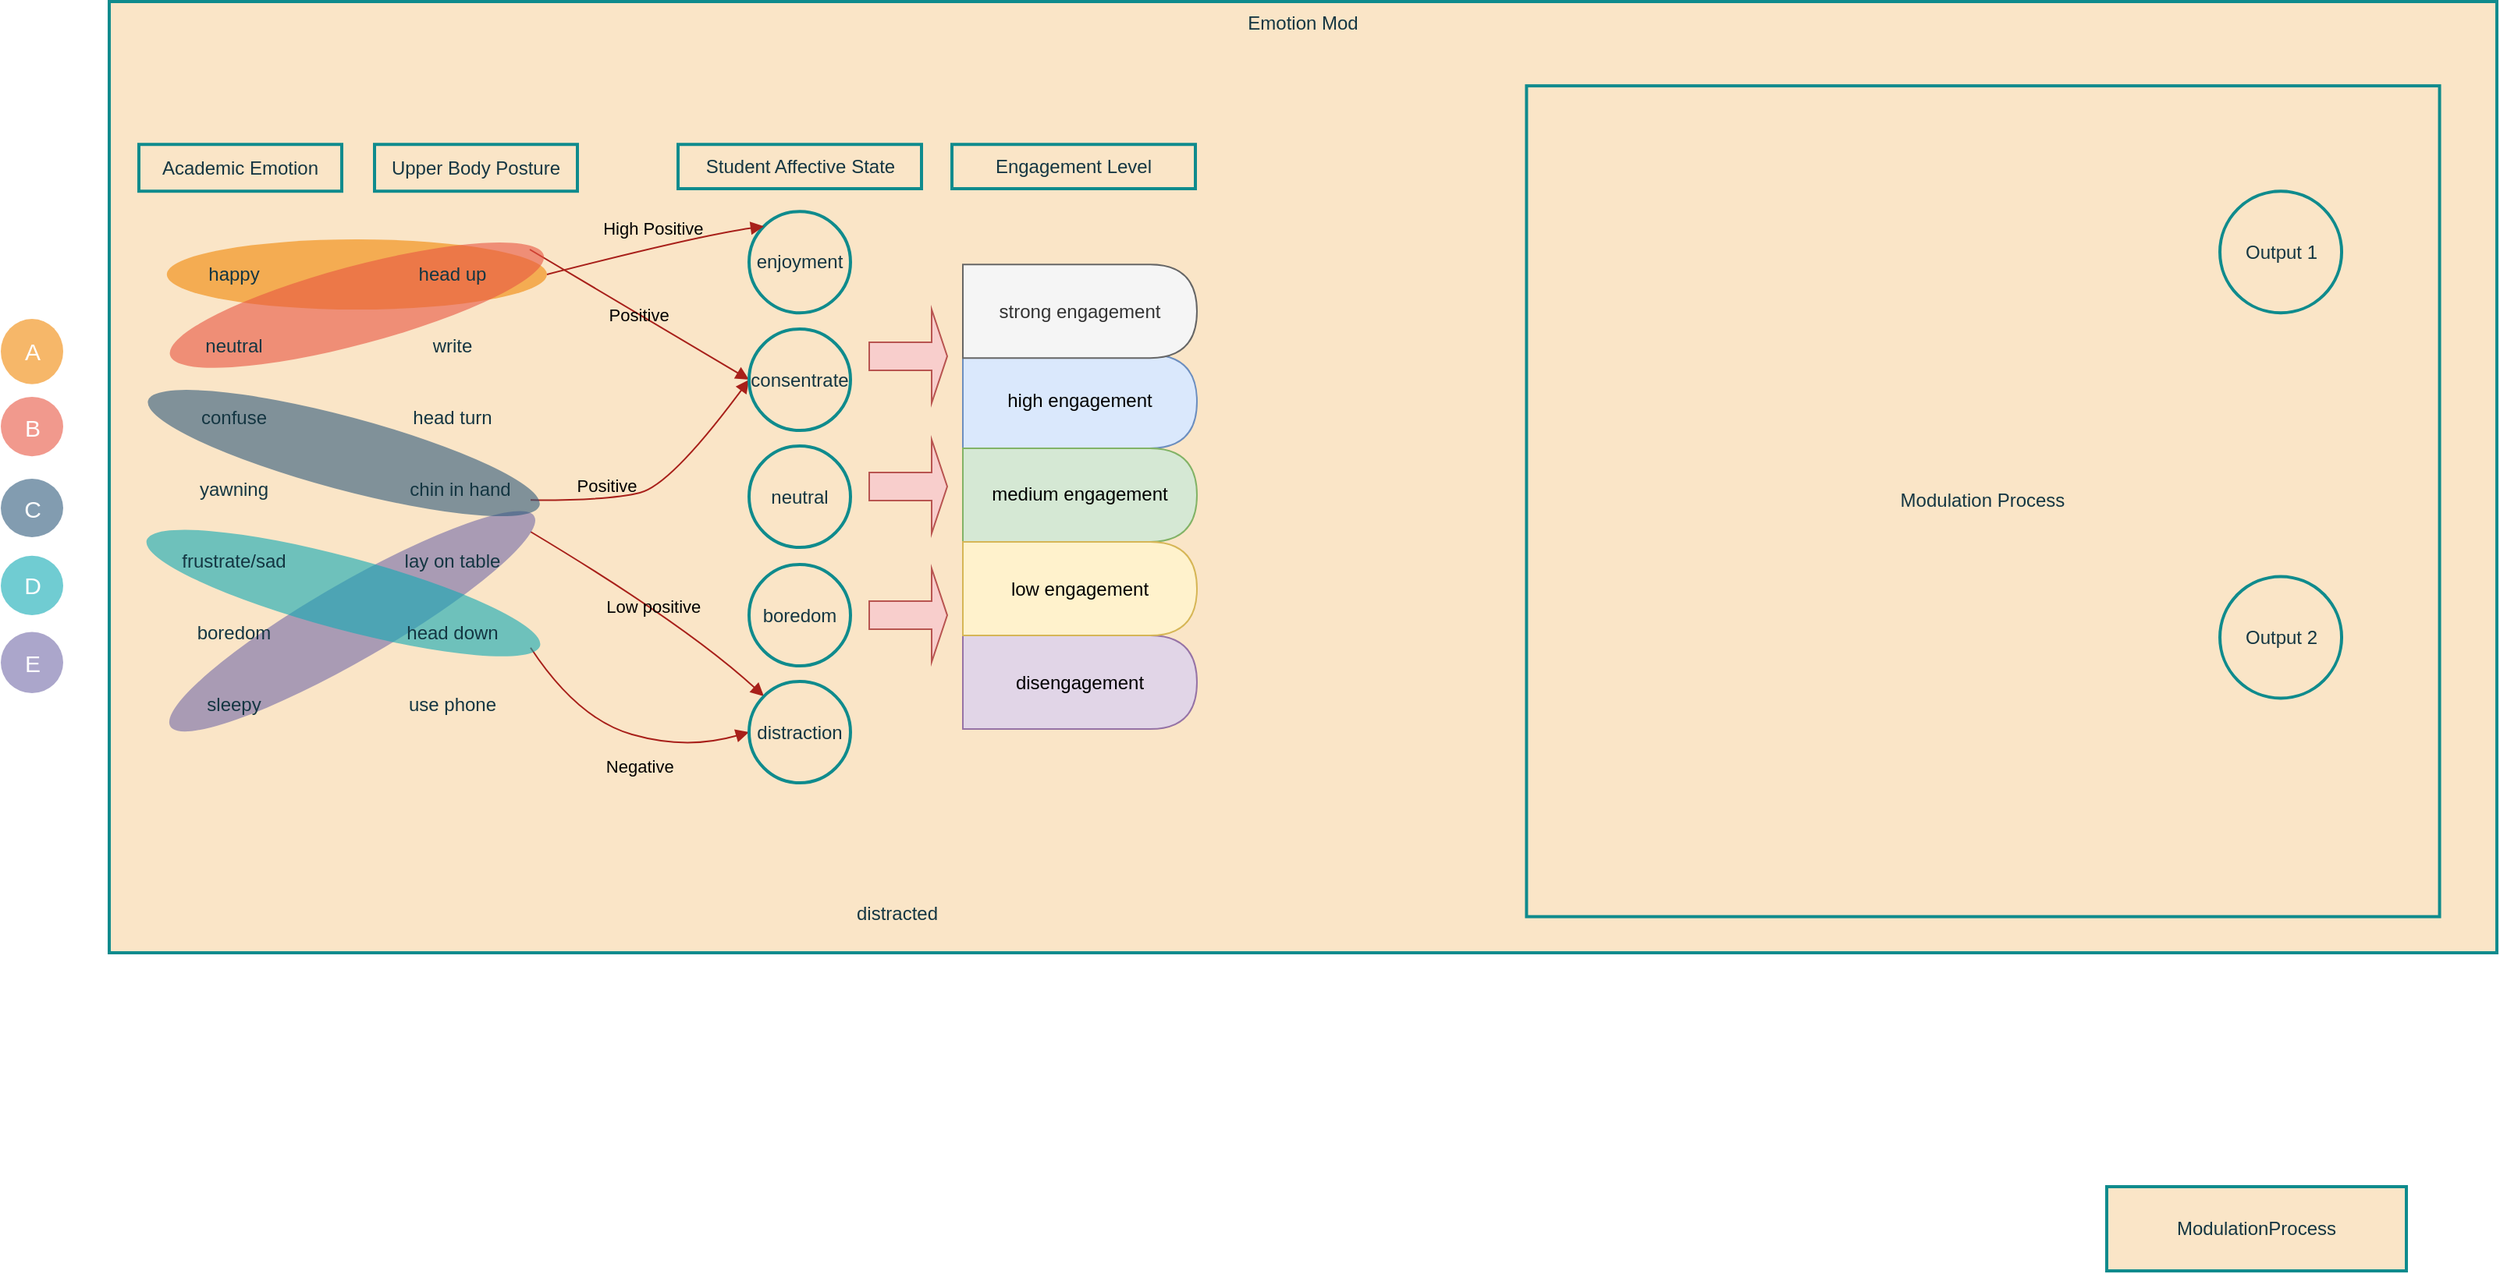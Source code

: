 <mxfile version="26.0.11">
  <diagram name="第 1 页" id="Mu2E_eLrNELdEOU-j35A">
    <mxGraphModel dx="946" dy="601" grid="1" gridSize="10" guides="1" tooltips="1" connect="1" arrows="1" fold="1" page="1" pageScale="1" pageWidth="827" pageHeight="1169" math="0" shadow="0">
      <root>
        <mxCell id="0" />
        <mxCell id="1" parent="0" />
        <mxCell id="2" value="Emotion Mod" style="whiteSpace=wrap;strokeWidth=2;verticalAlign=top;labelBackgroundColor=none;fillColor=#FAE5C7;strokeColor=#0F8B8D;fontColor=#143642;" parent="1" vertex="1">
          <mxGeometry x="290" y="50" width="1530" height="610" as="geometry" />
        </mxCell>
        <mxCell id="3" value="Modulator" style="whiteSpace=wrap;strokeWidth=2;labelBackgroundColor=none;fillColor=#FAE5C7;strokeColor=#0F8B8D;fontColor=#143642;" parent="2" vertex="1">
          <mxGeometry x="954.72" y="268.323" width="161.568" height="104.241" as="geometry" />
        </mxCell>
        <mxCell id="4" value="Modulation Process" style="whiteSpace=wrap;strokeWidth=2;labelBackgroundColor=none;fillColor=#FAE5C7;strokeColor=#0F8B8D;fontColor=#143642;" parent="2" vertex="1">
          <mxGeometry x="908.208" y="54.051" width="585.072" height="532.785" as="geometry" />
        </mxCell>
        <mxCell id="7" value="enjoyment" style="ellipse;aspect=fixed;strokeWidth=2;whiteSpace=wrap;labelBackgroundColor=none;fillColor=#FAE5C7;strokeColor=#0F8B8D;fontColor=#143642;" parent="2" vertex="1">
          <mxGeometry x="410" y="134.613" width="65" height="65" as="geometry" />
        </mxCell>
        <mxCell id="8" value="Output 1" style="ellipse;aspect=fixed;strokeWidth=2;whiteSpace=wrap;labelBackgroundColor=none;fillColor=#FAE5C7;strokeColor=#0F8B8D;fontColor=#143642;" parent="2" vertex="1">
          <mxGeometry x="1352.52" y="121.614" width="78" height="78" as="geometry" />
        </mxCell>
        <mxCell id="9" value="Output 2" style="ellipse;aspect=fixed;strokeWidth=2;whiteSpace=wrap;labelBackgroundColor=none;fillColor=#FAE5C7;strokeColor=#0F8B8D;fontColor=#143642;" parent="2" vertex="1">
          <mxGeometry x="1352.52" y="368.703" width="78" height="78" as="geometry" />
        </mxCell>
        <mxCell id="10" value="Academic Emotion" style="whiteSpace=wrap;strokeWidth=2;labelBackgroundColor=none;fillColor=#FAE5C7;strokeColor=#0F8B8D;fontColor=#143642;" parent="2" vertex="1">
          <mxGeometry x="19" y="91.61" width="130" height="30" as="geometry" />
        </mxCell>
        <mxCell id="11" value="High Positive" style="curved=1;startArrow=none;endArrow=block;exitX=1;exitY=0.5;entryX=0;entryY=0;labelBackgroundColor=none;strokeColor=#A8201A;fontColor=default;entryDx=0;entryDy=0;exitDx=0;exitDy=0;" parent="2" source="aTnPbn40ItSZbfzdWut3-43" target="7" edge="1">
          <mxGeometry x="0.029" y="12" relative="1" as="geometry">
            <Array as="points">
              <mxPoint x="378" y="150" />
            </Array>
            <mxPoint x="270" y="165.059" as="sourcePoint" />
            <mxPoint x="399.48" y="154.003" as="targetPoint" />
            <mxPoint as="offset" />
          </mxGeometry>
        </mxCell>
        <mxCell id="12" value="Positive" style="curved=1;startArrow=none;endArrow=block;exitX=1.01;exitY=0.5;labelBackgroundColor=none;strokeColor=#A8201A;fontColor=default;entryX=0;entryY=0.5;entryDx=0;entryDy=0;" parent="2" target="aTnPbn40ItSZbfzdWut3-53" edge="1">
          <mxGeometry x="-0.411" y="10" relative="1" as="geometry">
            <Array as="points">
              <mxPoint x="320" y="320" />
              <mxPoint x="360" y="310" />
            </Array>
            <mxPoint x="270" y="319.683" as="sourcePoint" />
            <mxPoint x="485.424" y="290.001" as="targetPoint" />
            <mxPoint as="offset" />
          </mxGeometry>
        </mxCell>
        <mxCell id="13" value="Positive" style="curved=1;startArrow=none;endArrow=block;exitX=1;exitY=0.5;entryX=0;entryY=0.5;labelBackgroundColor=none;strokeColor=#A8201A;fontColor=default;entryDx=0;entryDy=0;" parent="2" target="aTnPbn40ItSZbfzdWut3-53" edge="1">
          <mxGeometry relative="1" as="geometry">
            <Array as="points" />
            <mxPoint x="269.508" y="159.003" as="sourcePoint" />
            <mxPoint x="646.5" y="159.003" as="targetPoint" />
          </mxGeometry>
        </mxCell>
        <mxCell id="14" value="Negative" style="curved=1;startArrow=none;endArrow=block;exitX=1;exitY=0.02;entryX=0;entryY=0.5;labelBackgroundColor=none;strokeColor=#A8201A;fontColor=default;entryDx=0;entryDy=0;" parent="2" target="aTnPbn40ItSZbfzdWut3-56" edge="1">
          <mxGeometry x="0.199" y="-18" relative="1" as="geometry">
            <Array as="points">
              <mxPoint x="300" y="460" />
              <mxPoint x="370" y="480" />
            </Array>
            <mxPoint x="269.998" y="414.368" as="sourcePoint" />
            <mxPoint x="506.23" y="304.574" as="targetPoint" />
            <mxPoint as="offset" />
          </mxGeometry>
        </mxCell>
        <mxCell id="15" value="Low positive" style="curved=1;startArrow=none;endArrow=block;exitX=1;exitY=0.98;entryX=0;entryY=0;labelBackgroundColor=none;strokeColor=#A8201A;fontColor=default;entryDx=0;entryDy=0;" parent="2" target="aTnPbn40ItSZbfzdWut3-56" edge="1">
          <mxGeometry relative="1" as="geometry">
            <Array as="points">
              <mxPoint x="370" y="400" />
            </Array>
            <mxPoint x="269.998" y="339.998" as="sourcePoint" />
            <mxPoint x="506.23" y="377.223" as="targetPoint" />
          </mxGeometry>
        </mxCell>
        <mxCell id="aTnPbn40ItSZbfzdWut3-23" value="" style="ellipse;whiteSpace=wrap;rotation=-30;fillColor=#736CA8;opacity=60;strokeColor=none;html=1;" parent="2" vertex="1">
          <mxGeometry x="21.06" y="372.56" width="269.32" height="49.68" as="geometry" />
        </mxCell>
        <mxCell id="aTnPbn40ItSZbfzdWut3-32" value="distracted" style="text;html=1;align=center;verticalAlign=middle;whiteSpace=wrap;rounded=0;fontColor=#143642;" parent="2" vertex="1">
          <mxGeometry x="475" y="570" width="60" height="30" as="geometry" />
        </mxCell>
        <mxCell id="aTnPbn40ItSZbfzdWut3-41" value="Upper Body Posture" style="whiteSpace=wrap;strokeWidth=2;labelBackgroundColor=none;fillColor=#FAE5C7;strokeColor=#0F8B8D;fontColor=#143642;" parent="2" vertex="1">
          <mxGeometry x="170" y="91.61" width="130" height="30" as="geometry" />
        </mxCell>
        <mxCell id="aTnPbn40ItSZbfzdWut3-43" value="" style="ellipse;whiteSpace=wrap;rotation=0;fillColor=#F08705;opacity=60;strokeColor=none;html=1;" parent="2" vertex="1">
          <mxGeometry x="36.9" y="152.5" width="243.57" height="45" as="geometry" />
        </mxCell>
        <mxCell id="aTnPbn40ItSZbfzdWut3-44" value="" style="ellipse;whiteSpace=wrap;rotation=75;fillColor=#E85642;opacity=60;strokeColor=none;html=1;" parent="2" vertex="1">
          <mxGeometry x="133.62" y="70.78" width="50.14" height="247.87" as="geometry" />
        </mxCell>
        <mxCell id="aTnPbn40ItSZbfzdWut3-46" value="" style="ellipse;whiteSpace=wrap;fillColor=#12AAB5;opacity=60;strokeColor=none;rotation=15;html=1;" parent="2" vertex="1">
          <mxGeometry x="19.52" y="356.09" width="261" height="46.47" as="geometry" />
        </mxCell>
        <mxCell id="aTnPbn40ItSZbfzdWut3-47" value="" style="ellipse;whiteSpace=wrap;fillColor=#2F5B7C;opacity=60;strokeColor=none;html=1;rotation=15;" parent="2" vertex="1">
          <mxGeometry x="20.44" y="266.13" width="259.74" height="46.77" as="geometry" />
        </mxCell>
        <mxCell id="aTnPbn40ItSZbfzdWut3-25" value="happy" style="text;html=1;align=center;verticalAlign=middle;whiteSpace=wrap;rounded=0;fontColor=#143642;" parent="2" vertex="1">
          <mxGeometry x="50" y="160" width="60" height="30" as="geometry" />
        </mxCell>
        <mxCell id="aTnPbn40ItSZbfzdWut3-24" value="neutral" style="text;html=1;align=center;verticalAlign=middle;whiteSpace=wrap;rounded=0;fontColor=#143642;" parent="2" vertex="1">
          <mxGeometry x="50" y="206.47" width="60" height="30" as="geometry" />
        </mxCell>
        <mxCell id="aTnPbn40ItSZbfzdWut3-27" value="yawning" style="text;html=1;align=center;verticalAlign=middle;whiteSpace=wrap;rounded=0;fontColor=#143642;" parent="2" vertex="1">
          <mxGeometry x="50" y="298.47" width="60" height="30" as="geometry" />
        </mxCell>
        <mxCell id="aTnPbn40ItSZbfzdWut3-26" value="confuse" style="text;html=1;align=center;verticalAlign=middle;whiteSpace=wrap;rounded=0;fontColor=#143642;" parent="2" vertex="1">
          <mxGeometry x="50" y="252.47" width="60" height="30" as="geometry" />
        </mxCell>
        <mxCell id="aTnPbn40ItSZbfzdWut3-28" value="boredom" style="text;html=1;align=center;verticalAlign=middle;whiteSpace=wrap;rounded=0;fontColor=#143642;" parent="2" vertex="1">
          <mxGeometry x="50" y="392.47" width="60" height="24.88" as="geometry" />
        </mxCell>
        <mxCell id="aTnPbn40ItSZbfzdWut3-29" value="sleepy" style="text;html=1;align=center;verticalAlign=middle;whiteSpace=wrap;rounded=0;fontColor=#143642;" parent="2" vertex="1">
          <mxGeometry x="50" y="436" width="60" height="30" as="geometry" />
        </mxCell>
        <mxCell id="aTnPbn40ItSZbfzdWut3-30" value="frustrate/sad" style="text;html=1;align=center;verticalAlign=middle;whiteSpace=wrap;rounded=0;fontColor=#143642;" parent="2" vertex="1">
          <mxGeometry x="50" y="344.47" width="60" height="30" as="geometry" />
        </mxCell>
        <mxCell id="aTnPbn40ItSZbfzdWut3-34" value="head up" style="text;html=1;align=center;verticalAlign=middle;whiteSpace=wrap;rounded=0;fontColor=#143642;" parent="2" vertex="1">
          <mxGeometry x="190" y="160" width="60" height="30" as="geometry" />
        </mxCell>
        <mxCell id="aTnPbn40ItSZbfzdWut3-35" value="write" style="text;html=1;align=center;verticalAlign=middle;whiteSpace=wrap;rounded=0;fontColor=#143642;" parent="2" vertex="1">
          <mxGeometry x="180" y="206.47" width="80" height="30" as="geometry" />
        </mxCell>
        <mxCell id="aTnPbn40ItSZbfzdWut3-36" value="head turn" style="text;html=1;align=center;verticalAlign=middle;whiteSpace=wrap;rounded=0;fontColor=#143642;" parent="2" vertex="1">
          <mxGeometry x="185" y="252.47" width="70" height="30" as="geometry" />
        </mxCell>
        <mxCell id="aTnPbn40ItSZbfzdWut3-37" value="chin in hand" style="text;html=1;align=center;verticalAlign=middle;whiteSpace=wrap;rounded=0;fontColor=#143642;" parent="2" vertex="1">
          <mxGeometry x="190" y="298.47" width="70" height="30" as="geometry" />
        </mxCell>
        <mxCell id="aTnPbn40ItSZbfzdWut3-38" value="head down" style="text;html=1;align=center;verticalAlign=middle;whiteSpace=wrap;rounded=0;fontColor=#143642;" parent="2" vertex="1">
          <mxGeometry x="185" y="392.47" width="70" height="24.88" as="geometry" />
        </mxCell>
        <mxCell id="aTnPbn40ItSZbfzdWut3-39" value="use phone" style="text;html=1;align=center;verticalAlign=middle;whiteSpace=wrap;rounded=0;fontColor=#143642;" parent="2" vertex="1">
          <mxGeometry x="190" y="436" width="60" height="30" as="geometry" />
        </mxCell>
        <mxCell id="aTnPbn40ItSZbfzdWut3-40" value="lay on table" style="text;html=1;align=center;verticalAlign=middle;whiteSpace=wrap;rounded=0;fontColor=#143642;" parent="2" vertex="1">
          <mxGeometry x="185" y="344.47" width="70" height="30" as="geometry" />
        </mxCell>
        <mxCell id="16" value="Student Affective State" style="whiteSpace=wrap;strokeWidth=2;labelBackgroundColor=none;fillColor=#FAE5C7;strokeColor=#0F8B8D;fontColor=#143642;" parent="2" vertex="1">
          <mxGeometry x="364.5" y="91.61" width="156" height="28.39" as="geometry" />
        </mxCell>
        <mxCell id="aTnPbn40ItSZbfzdWut3-53" value="consentrate" style="ellipse;aspect=fixed;strokeWidth=2;whiteSpace=wrap;labelBackgroundColor=none;fillColor=#FAE5C7;strokeColor=#0F8B8D;fontColor=#143642;" parent="2" vertex="1">
          <mxGeometry x="410" y="210" width="65" height="65" as="geometry" />
        </mxCell>
        <mxCell id="aTnPbn40ItSZbfzdWut3-54" value="neutral" style="ellipse;aspect=fixed;strokeWidth=2;whiteSpace=wrap;labelBackgroundColor=none;fillColor=#FAE5C7;strokeColor=#0F8B8D;fontColor=#143642;" parent="2" vertex="1">
          <mxGeometry x="410" y="285" width="65" height="65" as="geometry" />
        </mxCell>
        <mxCell id="aTnPbn40ItSZbfzdWut3-56" value="distraction" style="ellipse;aspect=fixed;strokeWidth=2;whiteSpace=wrap;labelBackgroundColor=none;fillColor=#FAE5C7;strokeColor=#0F8B8D;fontColor=#143642;" parent="2" vertex="1">
          <mxGeometry x="410" y="436.003" width="65" height="65" as="geometry" />
        </mxCell>
        <mxCell id="aTnPbn40ItSZbfzdWut3-57" value="boredom" style="ellipse;aspect=fixed;strokeWidth=2;whiteSpace=wrap;labelBackgroundColor=none;fillColor=#FAE5C7;strokeColor=#0F8B8D;fontColor=#143642;" parent="2" vertex="1">
          <mxGeometry x="410" y="361" width="65" height="65" as="geometry" />
        </mxCell>
        <mxCell id="jPpZdgBI-7gxZNtwFv-K-17" value="Engagement Level" style="whiteSpace=wrap;strokeWidth=2;labelBackgroundColor=none;fillColor=#FAE5C7;strokeColor=#0F8B8D;fontColor=#143642;" vertex="1" parent="2">
          <mxGeometry x="540" y="91.61" width="156" height="28.39" as="geometry" />
        </mxCell>
        <mxCell id="jPpZdgBI-7gxZNtwFv-K-18" value="high engagement" style="shape=delay;whiteSpace=wrap;html=1;aspect=fixed;fillColor=#dae8fc;strokeColor=#6c8ebf;" vertex="1" parent="2">
          <mxGeometry x="547" y="226.47" width="150" height="60" as="geometry" />
        </mxCell>
        <mxCell id="jPpZdgBI-7gxZNtwFv-K-59" value="medium engagement" style="shape=delay;whiteSpace=wrap;html=1;aspect=fixed;fillColor=#d5e8d4;strokeColor=#82b366;" vertex="1" parent="2">
          <mxGeometry x="547" y="286.47" width="150" height="60" as="geometry" />
        </mxCell>
        <mxCell id="jPpZdgBI-7gxZNtwFv-K-60" value="strong engagement" style="shape=delay;whiteSpace=wrap;html=1;aspect=fixed;fillColor=#f5f5f5;strokeColor=#666666;fontColor=#333333;" vertex="1" parent="2">
          <mxGeometry x="547" y="168.61" width="150" height="60" as="geometry" />
        </mxCell>
        <mxCell id="jPpZdgBI-7gxZNtwFv-K-61" value="disengagement" style="shape=delay;whiteSpace=wrap;html=1;aspect=fixed;fillColor=#e1d5e7;strokeColor=#9673a6;" vertex="1" parent="2">
          <mxGeometry x="547" y="406.56" width="150" height="60" as="geometry" />
        </mxCell>
        <mxCell id="jPpZdgBI-7gxZNtwFv-K-62" value="low engagement" style="shape=delay;whiteSpace=wrap;html=1;aspect=fixed;fillColor=#fff2cc;strokeColor=#d6b656;" vertex="1" parent="2">
          <mxGeometry x="547" y="346.56" width="150" height="60" as="geometry" />
        </mxCell>
        <mxCell id="jPpZdgBI-7gxZNtwFv-K-63" value="" style="shape=singleArrow;whiteSpace=wrap;html=1;fillColor=#f8cecc;strokeColor=#b85450;" vertex="1" parent="2">
          <mxGeometry x="487" y="197.47" width="50" height="60" as="geometry" />
        </mxCell>
        <mxCell id="jPpZdgBI-7gxZNtwFv-K-64" value="" style="shape=singleArrow;whiteSpace=wrap;html=1;fillColor=#f8cecc;strokeColor=#b85450;" vertex="1" parent="2">
          <mxGeometry x="487" y="281" width="50" height="60" as="geometry" />
        </mxCell>
        <mxCell id="jPpZdgBI-7gxZNtwFv-K-65" value="" style="shape=singleArrow;whiteSpace=wrap;html=1;fillColor=#f8cecc;strokeColor=#b85450;" vertex="1" parent="2">
          <mxGeometry x="487" y="363.56" width="50" height="60" as="geometry" />
        </mxCell>
        <mxCell id="17" value="ModulationProcess" style="whiteSpace=wrap;strokeWidth=2;labelBackgroundColor=none;fillColor=#FAE5C7;strokeColor=#0F8B8D;fontColor=#143642;" parent="1" vertex="1">
          <mxGeometry x="1570" y="810" width="192" height="54" as="geometry" />
        </mxCell>
        <mxCell id="aTnPbn40ItSZbfzdWut3-18" value="A" style="ellipse;whiteSpace=wrap;rotation=0;fillColor=#f08705;opacity=60;strokeColor=none;html=1;gradientColor=none;fontSize=15;fontColor=#FFFFFF;" parent="1" vertex="1">
          <mxGeometry x="220.5" y="253.485" width="40.0" height="41.869" as="geometry" />
        </mxCell>
        <mxCell id="aTnPbn40ItSZbfzdWut3-19" value="B" style="ellipse;whiteSpace=wrap;rotation=0;fillColor=#e85642;opacity=60;strokeColor=none;html=1;fontSize=15;fontColor=#FFFFFF;" parent="1" vertex="1">
          <mxGeometry x="220.5" y="303.485" width="40" height="38.092" as="geometry" />
        </mxCell>
        <mxCell id="aTnPbn40ItSZbfzdWut3-20" value="C" style="ellipse;whiteSpace=wrap;fillColor=#2f5b7c;opacity=60;strokeColor=none;html=1;fontSize=15;fontColor=#FFFFFF;" parent="1" vertex="1">
          <mxGeometry x="220.5" y="356.061" width="40" height="37.423" as="geometry" />
        </mxCell>
        <mxCell id="aTnPbn40ItSZbfzdWut3-21" value="D" style="ellipse;whiteSpace=wrap;fillColor=#12aab5;opacity=60;strokeColor=none;html=1;fontSize=15;fontColor=#FFFFFF;" parent="1" vertex="1">
          <mxGeometry x="220.5" y="405.392" width="40" height="38.092" as="geometry" />
        </mxCell>
        <mxCell id="aTnPbn40ItSZbfzdWut3-22" value="E" style="ellipse;whiteSpace=wrap;rotation=0;fillColor=#736ca8;opacity=60;strokeColor=none;html=1;fontSize=15;fontColor=#FFFFFF;" parent="1" vertex="1">
          <mxGeometry x="220.5" y="454.283" width="40.0" height="39.202" as="geometry" />
        </mxCell>
      </root>
    </mxGraphModel>
  </diagram>
</mxfile>
